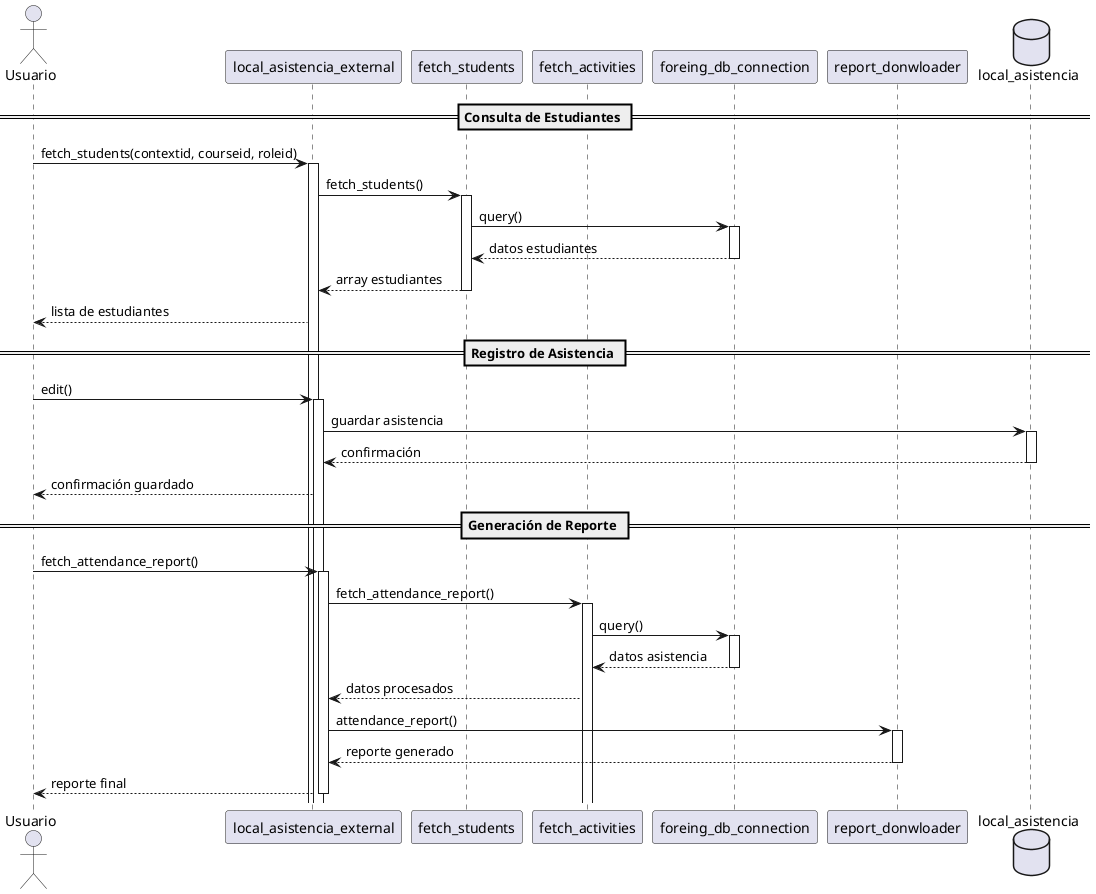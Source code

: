 @startuml "Secuencia Sistema de Asistencia"

actor Usuario
participant "local_asistencia_external" as External
participant "fetch_students" as Students
participant "fetch_activities" as Activities
participant "foreing_db_connection" as DB
participant "report_donwloader" as Report
database "local_asistencia" as Table

== Consulta de Estudiantes ==
Usuario -> External: fetch_students(contextid, courseid, roleid)
activate External
External -> Students: fetch_students()
activate Students
Students -> DB: query()
activate DB
DB --> Students: datos estudiantes
deactivate DB
Students --> External: array estudiantes
deactivate Students
External --> Usuario: lista de estudiantes

== Registro de Asistencia ==
Usuario -> External: edit()
activate External
External -> Table: guardar asistencia
activate Table
Table --> External: confirmación
deactivate Table
External --> Usuario: confirmación guardado

== Generación de Reporte ==
Usuario -> External: fetch_attendance_report()
activate External
External -> Activities: fetch_attendance_report()
activate Activities
Activities -> DB: query()
activate DB
DB --> Activities: datos asistencia
deactivate DB
Activities --> External: datos procesados
External -> Report: attendance_report()
activate Report
Report --> External: reporte generado
deactivate Report
External --> Usuario: reporte final
deactivate External

@enduml